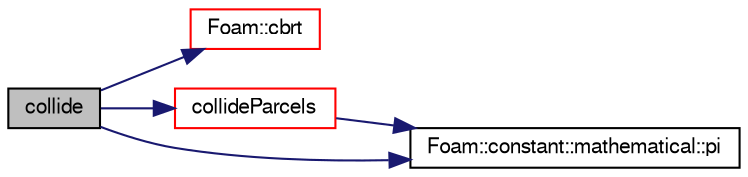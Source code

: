 digraph "collide"
{
  bgcolor="transparent";
  edge [fontname="FreeSans",fontsize="10",labelfontname="FreeSans",labelfontsize="10"];
  node [fontname="FreeSans",fontsize="10",shape=record];
  rankdir="LR";
  Node10 [label="collide",height=0.2,width=0.4,color="black", fillcolor="grey75", style="filled", fontcolor="black"];
  Node10 -> Node11 [color="midnightblue",fontsize="10",style="solid",fontname="FreeSans"];
  Node11 [label="Foam::cbrt",height=0.2,width=0.4,color="red",URL="$a21124.html#aca0b7feea326c0e1e9e04078a319d019"];
  Node10 -> Node17 [color="midnightblue",fontsize="10",style="solid",fontname="FreeSans"];
  Node17 [label="collideParcels",height=0.2,width=0.4,color="red",URL="$a24586.html#a544ea47d9f252b637415a55f81a13a93",tooltip="Collide parcels and return true if mass has changed. "];
  Node17 -> Node19 [color="midnightblue",fontsize="10",style="solid",fontname="FreeSans"];
  Node19 [label="Foam::constant::mathematical::pi",height=0.2,width=0.4,color="black",URL="$a21162.html#a731b8788a4c01586c35266c7ca4fed04"];
  Node10 -> Node19 [color="midnightblue",fontsize="10",style="solid",fontname="FreeSans"];
}
